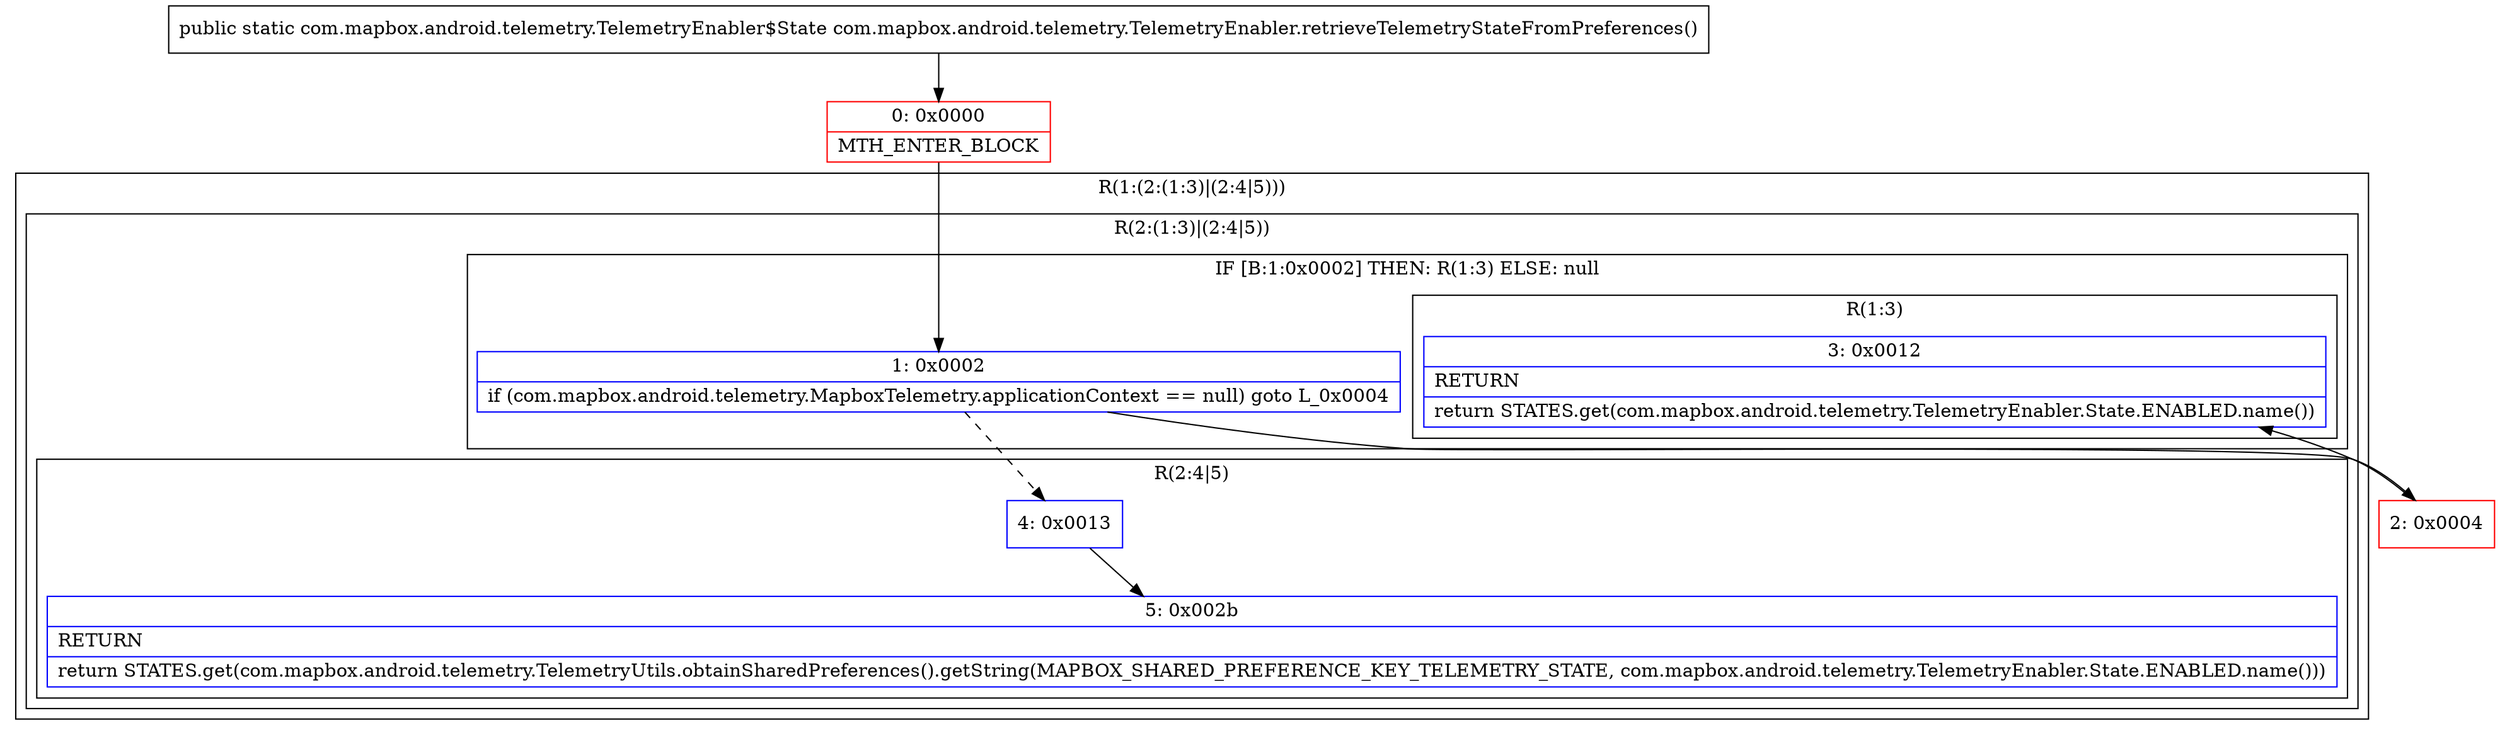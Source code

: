 digraph "CFG forcom.mapbox.android.telemetry.TelemetryEnabler.retrieveTelemetryStateFromPreferences()Lcom\/mapbox\/android\/telemetry\/TelemetryEnabler$State;" {
subgraph cluster_Region_534208252 {
label = "R(1:(2:(1:3)|(2:4|5)))";
node [shape=record,color=blue];
subgraph cluster_Region_1079189875 {
label = "R(2:(1:3)|(2:4|5))";
node [shape=record,color=blue];
subgraph cluster_IfRegion_95467524 {
label = "IF [B:1:0x0002] THEN: R(1:3) ELSE: null";
node [shape=record,color=blue];
Node_1 [shape=record,label="{1\:\ 0x0002|if (com.mapbox.android.telemetry.MapboxTelemetry.applicationContext == null) goto L_0x0004\l}"];
subgraph cluster_Region_964648881 {
label = "R(1:3)";
node [shape=record,color=blue];
Node_3 [shape=record,label="{3\:\ 0x0012|RETURN\l|return STATES.get(com.mapbox.android.telemetry.TelemetryEnabler.State.ENABLED.name())\l}"];
}
}
subgraph cluster_Region_486201052 {
label = "R(2:4|5)";
node [shape=record,color=blue];
Node_4 [shape=record,label="{4\:\ 0x0013}"];
Node_5 [shape=record,label="{5\:\ 0x002b|RETURN\l|return STATES.get(com.mapbox.android.telemetry.TelemetryUtils.obtainSharedPreferences().getString(MAPBOX_SHARED_PREFERENCE_KEY_TELEMETRY_STATE, com.mapbox.android.telemetry.TelemetryEnabler.State.ENABLED.name()))\l}"];
}
}
}
Node_0 [shape=record,color=red,label="{0\:\ 0x0000|MTH_ENTER_BLOCK\l}"];
Node_2 [shape=record,color=red,label="{2\:\ 0x0004}"];
MethodNode[shape=record,label="{public static com.mapbox.android.telemetry.TelemetryEnabler$State com.mapbox.android.telemetry.TelemetryEnabler.retrieveTelemetryStateFromPreferences() }"];
MethodNode -> Node_0;
Node_1 -> Node_2;
Node_1 -> Node_4[style=dashed];
Node_4 -> Node_5;
Node_0 -> Node_1;
Node_2 -> Node_3;
}

